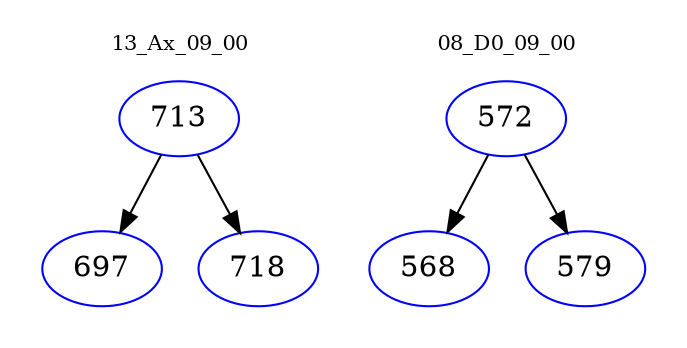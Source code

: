 digraph{
subgraph cluster_0 {
color = white
label = "13_Ax_09_00";
fontsize=10;
T0_713 [label="713", color="blue"]
T0_713 -> T0_697 [color="black"]
T0_697 [label="697", color="blue"]
T0_713 -> T0_718 [color="black"]
T0_718 [label="718", color="blue"]
}
subgraph cluster_1 {
color = white
label = "08_D0_09_00";
fontsize=10;
T1_572 [label="572", color="blue"]
T1_572 -> T1_568 [color="black"]
T1_568 [label="568", color="blue"]
T1_572 -> T1_579 [color="black"]
T1_579 [label="579", color="blue"]
}
}
